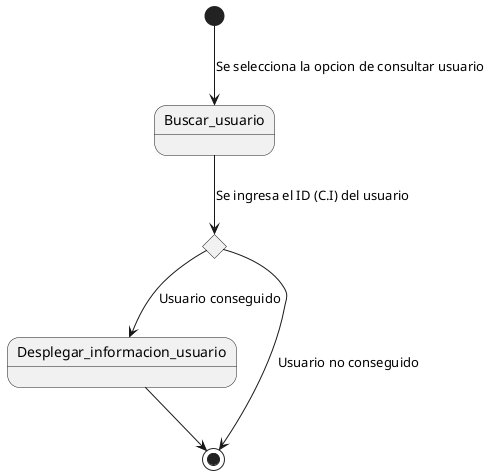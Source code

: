 @startuml CU#5

state 1 <<choice>>

[*] --> Buscar_usuario : Se selecciona la opcion de consultar usuario
Buscar_usuario --> 1 : Se ingresa el ID (C.I) del usuario
1 --> Desplegar_informacion_usuario: Usuario conseguido
1 ---> [*] : Usuario no conseguido
Desplegar_informacion_usuario --> [*]

@enduml